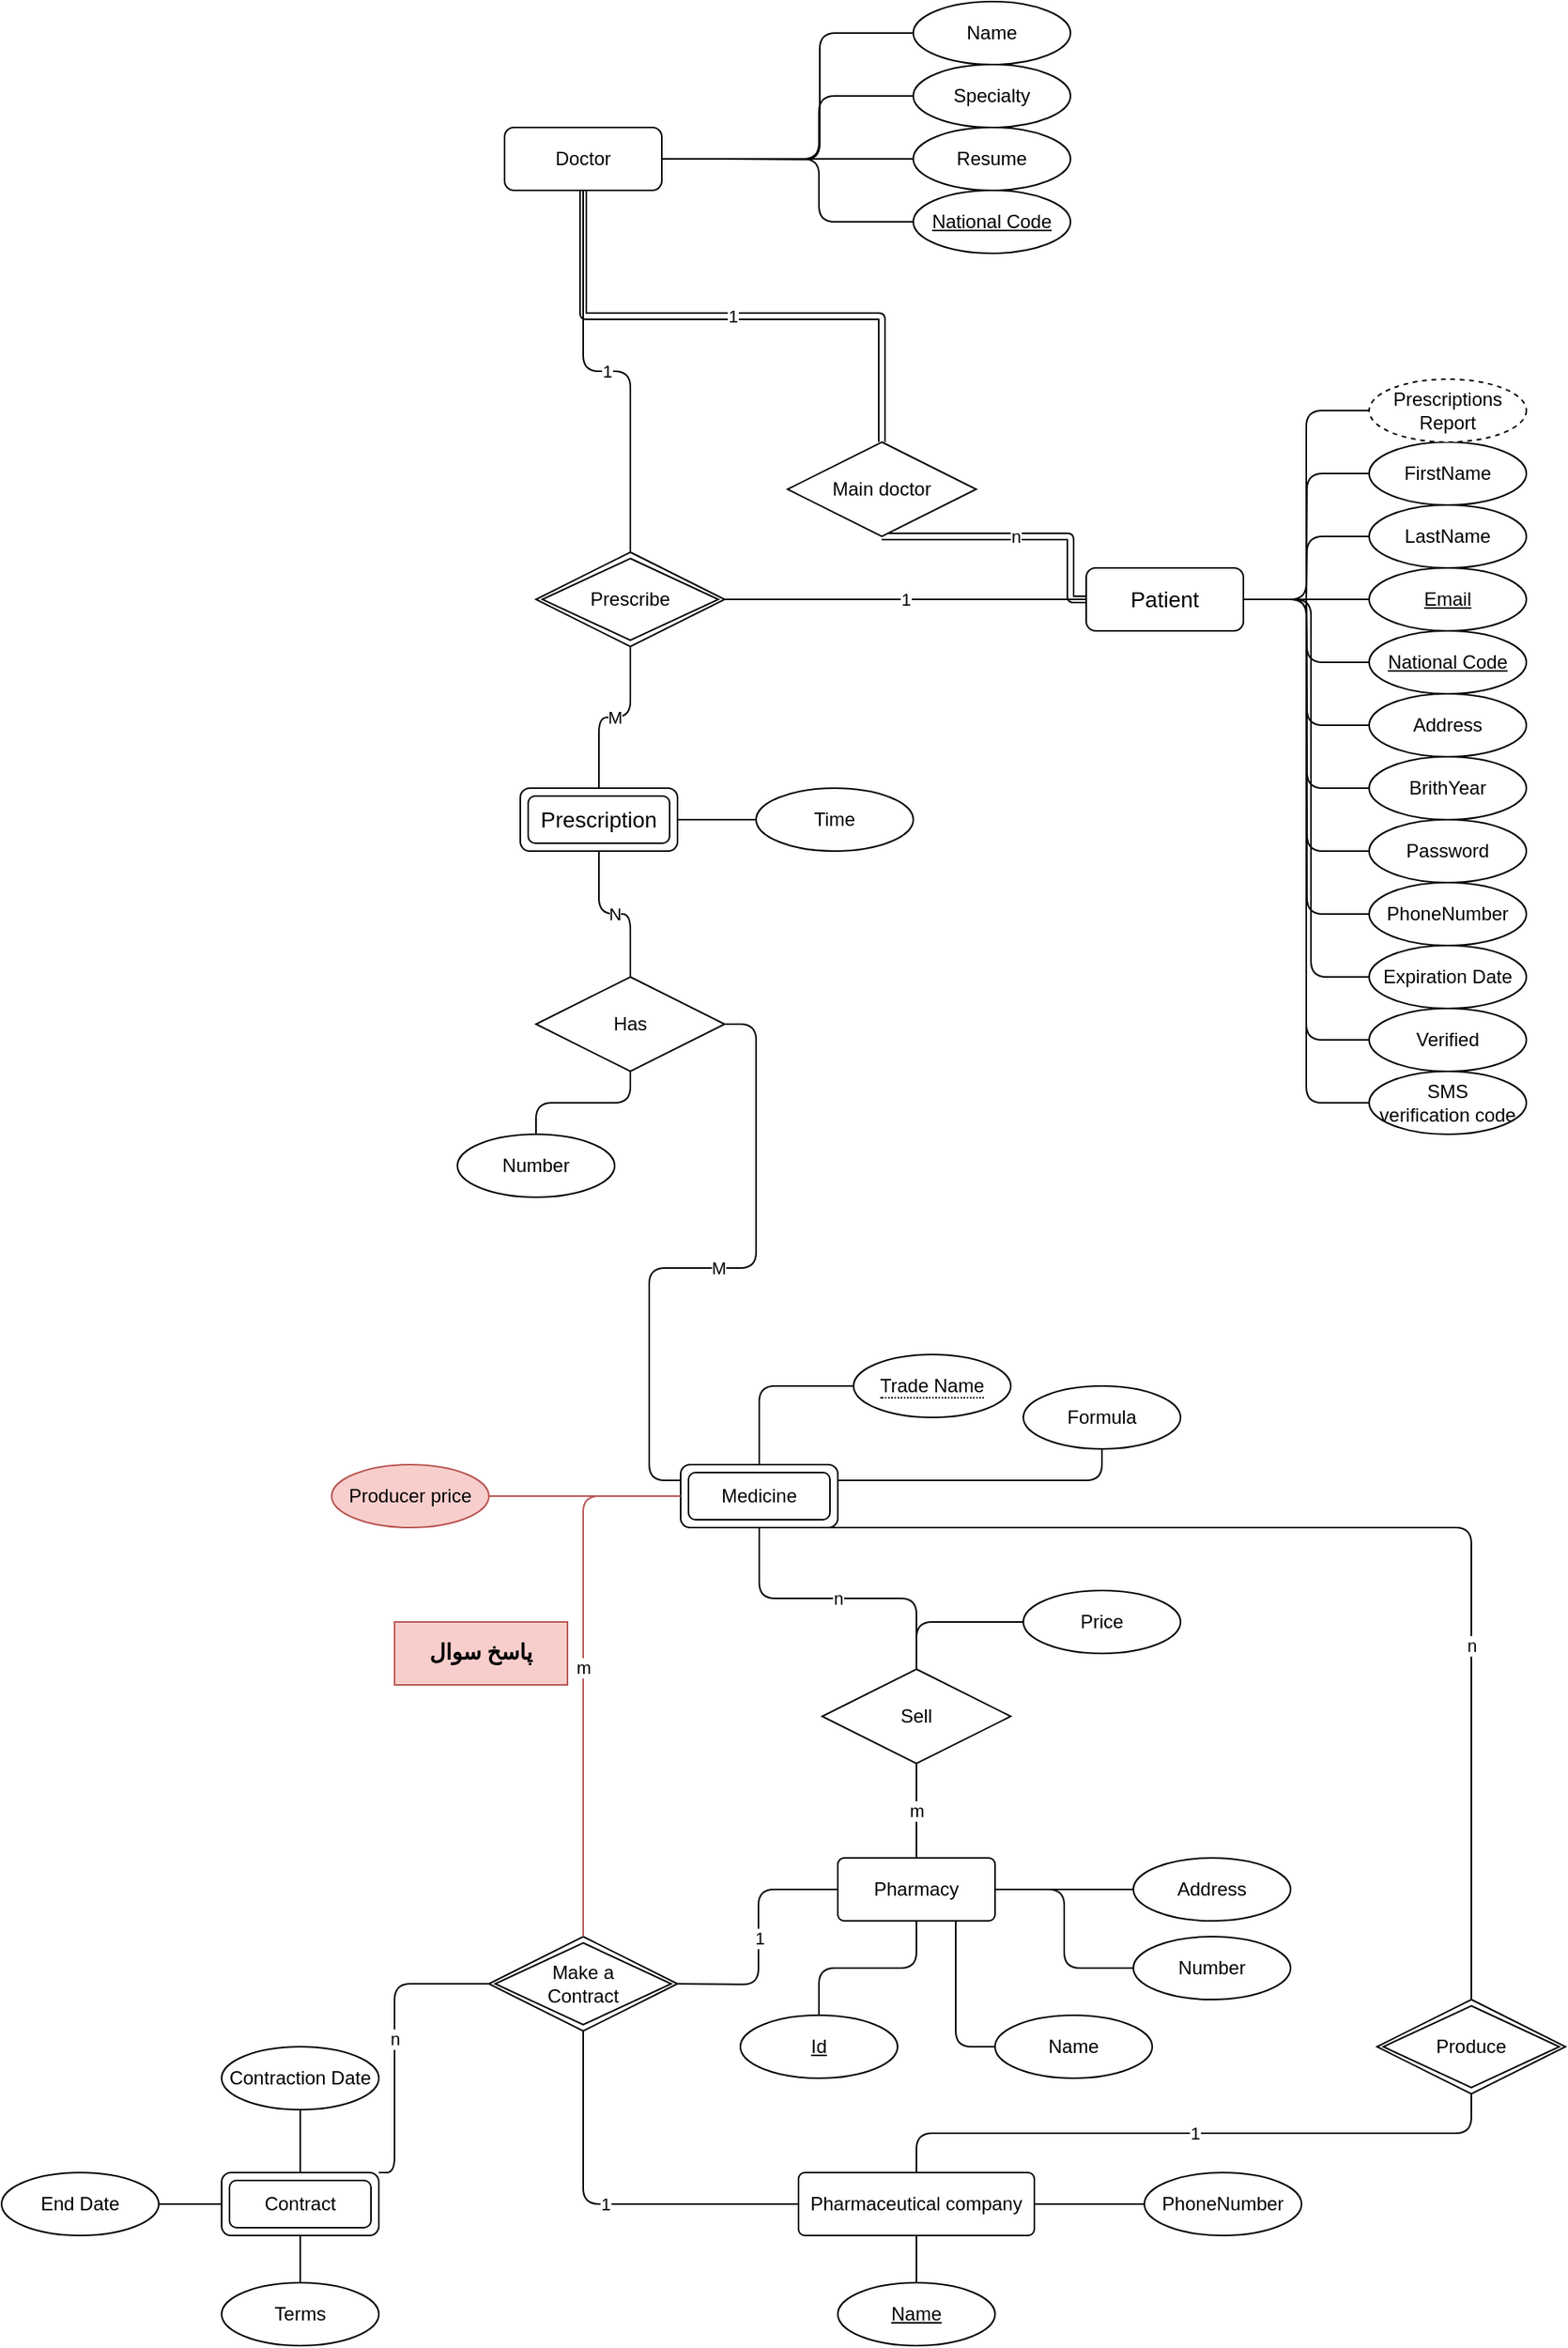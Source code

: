 <mxfile version="13.9.0" type="github">
  <diagram id="3Uqqz-HwGzEVKcPvN1r-" name="Page-1">
    <mxGraphModel dx="1048" dy="1724" grid="1" gridSize="10" guides="1" tooltips="1" connect="1" arrows="1" fold="1" page="1" pageScale="1" pageWidth="850" pageHeight="1100" math="0" shadow="0">
      <root>
        <mxCell id="0" />
        <mxCell id="1" parent="0" />
        <mxCell id="jq598GdiDPPnOHNtVYbr-6" value="1" style="edgeStyle=orthogonalEdgeStyle;rounded=1;orthogonalLoop=1;jettySize=auto;html=1;exitX=0.5;exitY=1;exitDx=0;exitDy=0;entryX=0.5;entryY=0;entryDx=0;entryDy=0;endArrow=none;endFill=0;shape=link;" parent="1" source="hf0el0mzQwPbYzdyHxui-1" target="ugaepD6y6GETPaWi6bnW-48" edge="1">
          <mxGeometry relative="1" as="geometry">
            <mxPoint x="720" y="-290" as="sourcePoint" />
          </mxGeometry>
        </mxCell>
        <mxCell id="jq598GdiDPPnOHNtVYbr-7" value="1" style="edgeStyle=orthogonalEdgeStyle;rounded=1;orthogonalLoop=1;jettySize=auto;html=1;exitX=0.5;exitY=1;exitDx=0;exitDy=0;entryX=0.5;entryY=0;entryDx=0;entryDy=0;endArrow=none;endFill=0;" parent="1" source="hf0el0mzQwPbYzdyHxui-1" target="ugaepD6y6GETPaWi6bnW-89" edge="1">
          <mxGeometry relative="1" as="geometry">
            <mxPoint x="720" y="-290" as="sourcePoint" />
          </mxGeometry>
        </mxCell>
        <mxCell id="jq598GdiDPPnOHNtVYbr-8" style="edgeStyle=orthogonalEdgeStyle;rounded=1;orthogonalLoop=1;jettySize=auto;html=1;exitX=1;exitY=0.5;exitDx=0;exitDy=0;entryX=0;entryY=0.5;entryDx=0;entryDy=0;endArrow=none;endFill=0;" parent="1" target="ugaepD6y6GETPaWi6bnW-36" edge="1">
          <mxGeometry relative="1" as="geometry">
            <mxPoint x="800" y="-350" as="sourcePoint" />
          </mxGeometry>
        </mxCell>
        <mxCell id="jq598GdiDPPnOHNtVYbr-20" style="edgeStyle=orthogonalEdgeStyle;rounded=1;orthogonalLoop=1;jettySize=auto;html=1;exitX=0;exitY=0.5;exitDx=0;exitDy=0;entryX=1;entryY=0.5;entryDx=0;entryDy=0;endArrow=none;endFill=0;" parent="1" source="ugaepD6y6GETPaWi6bnW-9" edge="1">
          <mxGeometry relative="1" as="geometry">
            <mxPoint x="1170" y="-70" as="targetPoint" />
          </mxGeometry>
        </mxCell>
        <mxCell id="ugaepD6y6GETPaWi6bnW-9" value="National Code" style="ellipse;whiteSpace=wrap;html=1;align=center;fontStyle=4;" parent="1" vertex="1">
          <mxGeometry x="1210" y="-50" width="100" height="40" as="geometry" />
        </mxCell>
        <mxCell id="jq598GdiDPPnOHNtVYbr-14" style="edgeStyle=orthogonalEdgeStyle;rounded=1;orthogonalLoop=1;jettySize=auto;html=1;exitX=0;exitY=0.5;exitDx=0;exitDy=0;entryX=1;entryY=0.5;entryDx=0;entryDy=0;endArrow=none;endFill=0;" parent="1" source="ugaepD6y6GETPaWi6bnW-10" edge="1">
          <mxGeometry relative="1" as="geometry">
            <mxPoint x="1170" y="-70" as="targetPoint" />
          </mxGeometry>
        </mxCell>
        <mxCell id="ugaepD6y6GETPaWi6bnW-10" value="FirstName" style="ellipse;whiteSpace=wrap;html=1;align=center;" parent="1" vertex="1">
          <mxGeometry x="1210" y="-170" width="100" height="40" as="geometry" />
        </mxCell>
        <mxCell id="jq598GdiDPPnOHNtVYbr-21" style="edgeStyle=orthogonalEdgeStyle;rounded=1;orthogonalLoop=1;jettySize=auto;html=1;exitX=0;exitY=0.5;exitDx=0;exitDy=0;endArrow=none;endFill=0;" parent="1" source="ugaepD6y6GETPaWi6bnW-11" edge="1">
          <mxGeometry relative="1" as="geometry">
            <mxPoint x="1170" y="-70" as="targetPoint" />
          </mxGeometry>
        </mxCell>
        <mxCell id="ugaepD6y6GETPaWi6bnW-11" value="Address" style="ellipse;whiteSpace=wrap;html=1;align=center;" parent="1" vertex="1">
          <mxGeometry x="1210" y="-10" width="100" height="40" as="geometry" />
        </mxCell>
        <mxCell id="jq598GdiDPPnOHNtVYbr-18" style="edgeStyle=orthogonalEdgeStyle;rounded=1;orthogonalLoop=1;jettySize=auto;html=1;exitX=0;exitY=0.5;exitDx=0;exitDy=0;entryX=1;entryY=0.5;entryDx=0;entryDy=0;endArrow=none;endFill=0;" parent="1" source="U2zwgw2ucsHUfjlkLK7F-1" edge="1">
          <mxGeometry relative="1" as="geometry">
            <mxPoint x="1170" y="-70" as="targetPoint" />
            <mxPoint x="1290" y="-70" as="sourcePoint" />
          </mxGeometry>
        </mxCell>
        <mxCell id="jq598GdiDPPnOHNtVYbr-17" style="edgeStyle=orthogonalEdgeStyle;rounded=1;orthogonalLoop=1;jettySize=auto;html=1;exitX=0;exitY=0.5;exitDx=0;exitDy=0;entryX=1;entryY=0.5;entryDx=0;entryDy=0;endArrow=none;endFill=0;" parent="1" source="ugaepD6y6GETPaWi6bnW-13" edge="1">
          <mxGeometry relative="1" as="geometry">
            <mxPoint x="1170" y="-70" as="targetPoint" />
          </mxGeometry>
        </mxCell>
        <mxCell id="ugaepD6y6GETPaWi6bnW-13" value="LastName" style="ellipse;whiteSpace=wrap;html=1;align=center;" parent="1" vertex="1">
          <mxGeometry x="1210" y="-130" width="100" height="40" as="geometry" />
        </mxCell>
        <mxCell id="jq598GdiDPPnOHNtVYbr-22" style="edgeStyle=orthogonalEdgeStyle;rounded=1;orthogonalLoop=1;jettySize=auto;html=1;exitX=0;exitY=0.5;exitDx=0;exitDy=0;entryX=1;entryY=0.5;entryDx=0;entryDy=0;endArrow=none;endFill=0;" parent="1" source="ugaepD6y6GETPaWi6bnW-14" edge="1">
          <mxGeometry relative="1" as="geometry">
            <mxPoint x="1170" y="-70" as="targetPoint" />
          </mxGeometry>
        </mxCell>
        <mxCell id="ugaepD6y6GETPaWi6bnW-14" value="BrithYear" style="ellipse;whiteSpace=wrap;html=1;align=center;" parent="1" vertex="1">
          <mxGeometry x="1210" y="30" width="100" height="40" as="geometry" />
        </mxCell>
        <mxCell id="jq598GdiDPPnOHNtVYbr-13" style="edgeStyle=orthogonalEdgeStyle;rounded=1;orthogonalLoop=1;jettySize=auto;html=1;exitX=0;exitY=0.5;exitDx=0;exitDy=0;entryX=1;entryY=0.5;entryDx=0;entryDy=0;endArrow=none;endFill=0;" parent="1" source="ugaepD6y6GETPaWi6bnW-35" edge="1">
          <mxGeometry relative="1" as="geometry">
            <mxPoint x="800" y="-350" as="targetPoint" />
            <Array as="points">
              <mxPoint x="860" y="-310" />
              <mxPoint x="860" y="-350" />
            </Array>
          </mxGeometry>
        </mxCell>
        <mxCell id="ugaepD6y6GETPaWi6bnW-35" value="National Code" style="ellipse;whiteSpace=wrap;html=1;align=center;fontStyle=4;" parent="1" vertex="1">
          <mxGeometry x="920" y="-330" width="100" height="40" as="geometry" />
        </mxCell>
        <mxCell id="ugaepD6y6GETPaWi6bnW-36" value="Name" style="ellipse;whiteSpace=wrap;html=1;align=center;" parent="1" vertex="1">
          <mxGeometry x="920" y="-450" width="100" height="40" as="geometry" />
        </mxCell>
        <mxCell id="ugaepD6y6GETPaWi6bnW-38" style="edgeStyle=orthogonalEdgeStyle;rounded=0;orthogonalLoop=1;jettySize=auto;html=1;exitX=0;exitY=0.5;exitDx=0;exitDy=0;entryX=1;entryY=0.5;entryDx=0;entryDy=0;strokeColor=none;" parent="1" source="ugaepD6y6GETPaWi6bnW-39" edge="1">
          <mxGeometry relative="1" as="geometry">
            <mxPoint x="830" y="-320" as="targetPoint" />
          </mxGeometry>
        </mxCell>
        <mxCell id="jq598GdiDPPnOHNtVYbr-10" style="edgeStyle=orthogonalEdgeStyle;rounded=1;orthogonalLoop=1;jettySize=auto;html=1;exitX=0;exitY=0.5;exitDx=0;exitDy=0;entryX=1;entryY=0.5;entryDx=0;entryDy=0;endArrow=none;endFill=0;" parent="1" source="ugaepD6y6GETPaWi6bnW-39" edge="1">
          <mxGeometry relative="1" as="geometry">
            <mxPoint x="800" y="-350" as="targetPoint" />
          </mxGeometry>
        </mxCell>
        <mxCell id="ugaepD6y6GETPaWi6bnW-39" value="Resume" style="ellipse;whiteSpace=wrap;html=1;align=center;" parent="1" vertex="1">
          <mxGeometry x="920" y="-370" width="100" height="40" as="geometry" />
        </mxCell>
        <mxCell id="jq598GdiDPPnOHNtVYbr-12" style="edgeStyle=orthogonalEdgeStyle;rounded=1;orthogonalLoop=1;jettySize=auto;html=1;exitX=0;exitY=0.5;exitDx=0;exitDy=0;entryX=1;entryY=0.5;entryDx=0;entryDy=0;endArrow=none;endFill=0;" parent="1" source="ugaepD6y6GETPaWi6bnW-40" edge="1">
          <mxGeometry relative="1" as="geometry">
            <mxPoint x="800" y="-350" as="targetPoint" />
            <Array as="points">
              <mxPoint x="860" y="-390" />
              <mxPoint x="860" y="-350" />
            </Array>
          </mxGeometry>
        </mxCell>
        <mxCell id="ugaepD6y6GETPaWi6bnW-40" value="Specialty" style="ellipse;whiteSpace=wrap;html=1;align=center;" parent="1" vertex="1">
          <mxGeometry x="920" y="-410" width="100" height="40" as="geometry" />
        </mxCell>
        <mxCell id="jq598GdiDPPnOHNtVYbr-5" value="n" style="edgeStyle=orthogonalEdgeStyle;rounded=1;orthogonalLoop=1;jettySize=auto;html=1;exitX=0.5;exitY=1;exitDx=0;exitDy=0;endArrow=none;endFill=0;entryX=0;entryY=0.5;entryDx=0;entryDy=0;shape=link;" parent="1" source="ugaepD6y6GETPaWi6bnW-48" target="hf0el0mzQwPbYzdyHxui-4" edge="1">
          <mxGeometry relative="1" as="geometry">
            <mxPoint x="1010" y="-70" as="targetPoint" />
            <Array as="points">
              <mxPoint x="1020" y="-110" />
              <mxPoint x="1020" y="-70" />
            </Array>
          </mxGeometry>
        </mxCell>
        <mxCell id="ugaepD6y6GETPaWi6bnW-48" value="Main doctor" style="shape=rhombus;perimeter=rhombusPerimeter;whiteSpace=wrap;html=1;align=center;" parent="1" vertex="1">
          <mxGeometry x="840" y="-170" width="120" height="60" as="geometry" />
        </mxCell>
        <mxCell id="jq598GdiDPPnOHNtVYbr-27" value="M" style="edgeStyle=orthogonalEdgeStyle;rounded=1;orthogonalLoop=1;jettySize=auto;html=1;exitX=1;exitY=0.5;exitDx=0;exitDy=0;entryX=0;entryY=0.25;entryDx=0;entryDy=0;endArrow=none;endFill=0;" parent="1" source="ugaepD6y6GETPaWi6bnW-84" target="5_9MckT21nOwtwx4yxyx-10" edge="1">
          <mxGeometry relative="1" as="geometry">
            <mxPoint x="1342" y="230" as="targetPoint" />
          </mxGeometry>
        </mxCell>
        <mxCell id="HElWgE2D9aKsv8cMoniC-4" style="edgeStyle=orthogonalEdgeStyle;rounded=1;orthogonalLoop=1;jettySize=auto;html=1;exitX=0.5;exitY=1;exitDx=0;exitDy=0;entryX=0.5;entryY=0;entryDx=0;entryDy=0;endArrow=none;endFill=0;" parent="1" source="ugaepD6y6GETPaWi6bnW-84" target="ugaepD6y6GETPaWi6bnW-100" edge="1">
          <mxGeometry relative="1" as="geometry" />
        </mxCell>
        <mxCell id="ugaepD6y6GETPaWi6bnW-84" value="Has" style="shape=rhombus;perimeter=rhombusPerimeter;whiteSpace=wrap;html=1;align=center;" parent="1" vertex="1">
          <mxGeometry x="680" y="170" width="120" height="60" as="geometry" />
        </mxCell>
        <mxCell id="jq598GdiDPPnOHNtVYbr-1" value="M" style="edgeStyle=orthogonalEdgeStyle;rounded=1;orthogonalLoop=1;jettySize=auto;html=1;exitX=0.5;exitY=1;exitDx=0;exitDy=0;entryX=0.5;entryY=0;entryDx=0;entryDy=0;endArrow=none;endFill=0;" parent="1" source="ugaepD6y6GETPaWi6bnW-89" target="TroC2VPjJruafwFXJ5In-9" edge="1">
          <mxGeometry relative="1" as="geometry" />
        </mxCell>
        <mxCell id="jq598GdiDPPnOHNtVYbr-4" value="1" style="edgeStyle=orthogonalEdgeStyle;rounded=1;orthogonalLoop=1;jettySize=auto;html=1;exitX=1;exitY=0.5;exitDx=0;exitDy=0;entryX=0;entryY=0.5;entryDx=0;entryDy=0;endArrow=none;endFill=0;" parent="1" source="ugaepD6y6GETPaWi6bnW-89" target="hf0el0mzQwPbYzdyHxui-4" edge="1">
          <mxGeometry relative="1" as="geometry">
            <mxPoint x="1010" y="-70" as="targetPoint" />
          </mxGeometry>
        </mxCell>
        <mxCell id="ugaepD6y6GETPaWi6bnW-89" value="Prescribe" style="shape=rhombus;double=1;perimeter=rhombusPerimeter;whiteSpace=wrap;html=1;align=center;" parent="1" vertex="1">
          <mxGeometry x="680" y="-100" width="120" height="60" as="geometry" />
        </mxCell>
        <mxCell id="ugaepD6y6GETPaWi6bnW-100" value="Number" style="ellipse;whiteSpace=wrap;html=1;align=center;rounded=1;shadow=0;glass=0;sketch=0;strokeColor=#000000;gradientColor=none;" parent="1" vertex="1">
          <mxGeometry x="630" y="270" width="100" height="40" as="geometry" />
        </mxCell>
        <mxCell id="YTywsoZUvdwquD--0uIc-24" value="n" style="edgeStyle=orthogonalEdgeStyle;rounded=1;orthogonalLoop=1;jettySize=auto;html=1;exitX=1;exitY=0;exitDx=0;exitDy=0;entryX=0;entryY=0.5;entryDx=0;entryDy=0;endArrow=none;endFill=0;strokeColor=#000000;" parent="1" source="YTywsoZUvdwquD--0uIc-2" target="5_9MckT21nOwtwx4yxyx-2" edge="1">
          <mxGeometry relative="1" as="geometry">
            <mxPoint x="710" y="840" as="targetPoint" />
            <Array as="points">
              <mxPoint x="590" y="930" />
              <mxPoint x="590" y="810" />
            </Array>
          </mxGeometry>
        </mxCell>
        <mxCell id="YTywsoZUvdwquD--0uIc-2" value="Contract" style="shape=ext;margin=3;double=1;whiteSpace=wrap;html=1;align=center;rounded=1;" parent="1" vertex="1">
          <mxGeometry x="480" y="930" width="100" height="40" as="geometry" />
        </mxCell>
        <mxCell id="YTywsoZUvdwquD--0uIc-4" value="" style="edgeStyle=orthogonalEdgeStyle;rounded=0;orthogonalLoop=1;jettySize=auto;html=1;endArrow=none;endFill=0;" parent="1" source="YTywsoZUvdwquD--0uIc-3" target="YTywsoZUvdwquD--0uIc-2" edge="1">
          <mxGeometry relative="1" as="geometry" />
        </mxCell>
        <mxCell id="YTywsoZUvdwquD--0uIc-3" value="Contraction Date" style="ellipse;whiteSpace=wrap;html=1;align=center;" parent="1" vertex="1">
          <mxGeometry x="480" y="850" width="100" height="40" as="geometry" />
        </mxCell>
        <mxCell id="YTywsoZUvdwquD--0uIc-6" value="" style="edgeStyle=orthogonalEdgeStyle;rounded=0;orthogonalLoop=1;jettySize=auto;html=1;endArrow=none;endFill=0;" parent="1" source="YTywsoZUvdwquD--0uIc-5" target="YTywsoZUvdwquD--0uIc-2" edge="1">
          <mxGeometry relative="1" as="geometry" />
        </mxCell>
        <mxCell id="YTywsoZUvdwquD--0uIc-5" value="&lt;div&gt;End Date&lt;/div&gt;" style="ellipse;whiteSpace=wrap;html=1;align=center;" parent="1" vertex="1">
          <mxGeometry x="340" y="930" width="100" height="40" as="geometry" />
        </mxCell>
        <mxCell id="YTywsoZUvdwquD--0uIc-9" value="" style="edgeStyle=orthogonalEdgeStyle;rounded=0;orthogonalLoop=1;jettySize=auto;html=1;endArrow=none;endFill=0;" parent="1" source="YTywsoZUvdwquD--0uIc-7" target="YTywsoZUvdwquD--0uIc-2" edge="1">
          <mxGeometry relative="1" as="geometry" />
        </mxCell>
        <mxCell id="YTywsoZUvdwquD--0uIc-7" value="Terms" style="ellipse;whiteSpace=wrap;html=1;align=center;" parent="1" vertex="1">
          <mxGeometry x="480" y="1000" width="100" height="40" as="geometry" />
        </mxCell>
        <mxCell id="YTywsoZUvdwquD--0uIc-18" value="1" style="edgeStyle=orthogonalEdgeStyle;rounded=1;orthogonalLoop=1;jettySize=auto;html=1;endArrow=none;endFill=0;entryX=0.5;entryY=1;entryDx=0;entryDy=0;" parent="1" source="YTywsoZUvdwquD--0uIc-10" target="5_9MckT21nOwtwx4yxyx-2" edge="1">
          <mxGeometry relative="1" as="geometry">
            <mxPoint x="750" y="950" as="targetPoint" />
          </mxGeometry>
        </mxCell>
        <mxCell id="YTywsoZUvdwquD--0uIc-10" value="Pharmaceutical company" style="rounded=1;arcSize=10;whiteSpace=wrap;html=1;align=center;" parent="1" vertex="1">
          <mxGeometry x="847" y="930" width="150" height="40" as="geometry" />
        </mxCell>
        <mxCell id="YTywsoZUvdwquD--0uIc-13" value="" style="edgeStyle=orthogonalEdgeStyle;rounded=0;orthogonalLoop=1;jettySize=auto;html=1;endArrow=none;endFill=0;" parent="1" source="YTywsoZUvdwquD--0uIc-11" target="YTywsoZUvdwquD--0uIc-10" edge="1">
          <mxGeometry relative="1" as="geometry" />
        </mxCell>
        <mxCell id="YTywsoZUvdwquD--0uIc-11" value="Name" style="ellipse;whiteSpace=wrap;html=1;align=center;fontStyle=4;" parent="1" vertex="1">
          <mxGeometry x="872" y="1000" width="100" height="40" as="geometry" />
        </mxCell>
        <mxCell id="YTywsoZUvdwquD--0uIc-15" value="" style="edgeStyle=orthogonalEdgeStyle;rounded=0;orthogonalLoop=1;jettySize=auto;html=1;endArrow=none;endFill=0;" parent="1" source="YTywsoZUvdwquD--0uIc-14" target="YTywsoZUvdwquD--0uIc-10" edge="1">
          <mxGeometry relative="1" as="geometry" />
        </mxCell>
        <mxCell id="YTywsoZUvdwquD--0uIc-14" value="PhoneNumber" style="ellipse;whiteSpace=wrap;html=1;align=center;" parent="1" vertex="1">
          <mxGeometry x="1067" y="930" width="100" height="40" as="geometry" />
        </mxCell>
        <mxCell id="YTywsoZUvdwquD--0uIc-22" value="Pharmacy" style="rounded=1;arcSize=10;whiteSpace=wrap;html=1;align=center;" parent="1" vertex="1">
          <mxGeometry x="872" y="730" width="100" height="40" as="geometry" />
        </mxCell>
        <mxCell id="YTywsoZUvdwquD--0uIc-26" value="1" style="edgeStyle=orthogonalEdgeStyle;rounded=1;orthogonalLoop=1;jettySize=auto;html=1;exitX=1;exitY=0.5;exitDx=0;exitDy=0;entryX=0;entryY=0.5;entryDx=0;entryDy=0;endArrow=none;endFill=0;strokeColor=#000000;" parent="1" target="YTywsoZUvdwquD--0uIc-22" edge="1">
          <mxGeometry relative="1" as="geometry">
            <mxPoint x="770" y="810" as="sourcePoint" />
          </mxGeometry>
        </mxCell>
        <mxCell id="YTywsoZUvdwquD--0uIc-28" value="" style="edgeStyle=orthogonalEdgeStyle;rounded=1;orthogonalLoop=1;jettySize=auto;html=1;endArrow=none;endFill=0;strokeColor=#000000;" parent="1" source="YTywsoZUvdwquD--0uIc-27" target="YTywsoZUvdwquD--0uIc-22" edge="1">
          <mxGeometry relative="1" as="geometry" />
        </mxCell>
        <mxCell id="YTywsoZUvdwquD--0uIc-27" value="Id" style="ellipse;whiteSpace=wrap;html=1;align=center;fontStyle=4;" parent="1" vertex="1">
          <mxGeometry x="810" y="830" width="100" height="40" as="geometry" />
        </mxCell>
        <mxCell id="YTywsoZUvdwquD--0uIc-33" style="edgeStyle=orthogonalEdgeStyle;rounded=1;orthogonalLoop=1;jettySize=auto;html=1;exitX=0;exitY=0.5;exitDx=0;exitDy=0;entryX=0.75;entryY=1;entryDx=0;entryDy=0;endArrow=none;endFill=0;strokeColor=#000000;" parent="1" source="YTywsoZUvdwquD--0uIc-29" target="YTywsoZUvdwquD--0uIc-22" edge="1">
          <mxGeometry relative="1" as="geometry" />
        </mxCell>
        <mxCell id="YTywsoZUvdwquD--0uIc-29" value="Name" style="ellipse;whiteSpace=wrap;html=1;align=center;" parent="1" vertex="1">
          <mxGeometry x="972" y="830" width="100" height="40" as="geometry" />
        </mxCell>
        <mxCell id="YTywsoZUvdwquD--0uIc-35" value="" style="edgeStyle=orthogonalEdgeStyle;rounded=1;orthogonalLoop=1;jettySize=auto;html=1;endArrow=none;endFill=0;strokeColor=#000000;" parent="1" source="YTywsoZUvdwquD--0uIc-34" target="YTywsoZUvdwquD--0uIc-22" edge="1">
          <mxGeometry relative="1" as="geometry" />
        </mxCell>
        <mxCell id="YTywsoZUvdwquD--0uIc-34" value="Address" style="ellipse;whiteSpace=wrap;html=1;align=center;" parent="1" vertex="1">
          <mxGeometry x="1060" y="730" width="100" height="40" as="geometry" />
        </mxCell>
        <mxCell id="YTywsoZUvdwquD--0uIc-38" style="edgeStyle=orthogonalEdgeStyle;rounded=1;orthogonalLoop=1;jettySize=auto;html=1;exitX=0;exitY=0.5;exitDx=0;exitDy=0;entryX=1;entryY=0.5;entryDx=0;entryDy=0;endArrow=none;endFill=0;strokeColor=#000000;" parent="1" source="YTywsoZUvdwquD--0uIc-36" target="YTywsoZUvdwquD--0uIc-22" edge="1">
          <mxGeometry relative="1" as="geometry" />
        </mxCell>
        <mxCell id="YTywsoZUvdwquD--0uIc-36" value="Number" style="ellipse;whiteSpace=wrap;html=1;align=center;" parent="1" vertex="1">
          <mxGeometry x="1060" y="780" width="100" height="40" as="geometry" />
        </mxCell>
        <mxCell id="jq598GdiDPPnOHNtVYbr-24" style="edgeStyle=orthogonalEdgeStyle;rounded=1;orthogonalLoop=1;jettySize=auto;html=1;exitX=0;exitY=0.5;exitDx=0;exitDy=0;entryX=1;entryY=0.5;entryDx=0;entryDy=0;endArrow=none;endFill=0;" parent="1" source="TroC2VPjJruafwFXJ5In-1" edge="1">
          <mxGeometry relative="1" as="geometry">
            <mxPoint x="1170" y="-70" as="targetPoint" />
          </mxGeometry>
        </mxCell>
        <mxCell id="TroC2VPjJruafwFXJ5In-1" value="Password" style="ellipse;whiteSpace=wrap;html=1;align=center;" parent="1" vertex="1">
          <mxGeometry x="1210" y="70" width="100" height="40" as="geometry" />
        </mxCell>
        <mxCell id="jq598GdiDPPnOHNtVYbr-26" style="edgeStyle=orthogonalEdgeStyle;rounded=1;orthogonalLoop=1;jettySize=auto;html=1;exitX=0;exitY=0.5;exitDx=0;exitDy=0;entryX=1;entryY=0.5;entryDx=0;entryDy=0;endArrow=none;endFill=0;" parent="1" source="TroC2VPjJruafwFXJ5In-2" edge="1">
          <mxGeometry relative="1" as="geometry">
            <mxPoint x="1170" y="-70" as="targetPoint" />
          </mxGeometry>
        </mxCell>
        <mxCell id="TroC2VPjJruafwFXJ5In-2" value="PhoneNumber" style="ellipse;whiteSpace=wrap;html=1;align=center;" parent="1" vertex="1">
          <mxGeometry x="1210" y="110" width="100" height="40" as="geometry" />
        </mxCell>
        <mxCell id="jq598GdiDPPnOHNtVYbr-2" value="N" style="edgeStyle=orthogonalEdgeStyle;rounded=1;orthogonalLoop=1;jettySize=auto;html=1;exitX=0.5;exitY=1;exitDx=0;exitDy=0;entryX=0.5;entryY=0;entryDx=0;entryDy=0;endArrow=none;endFill=0;" parent="1" source="TroC2VPjJruafwFXJ5In-9" target="ugaepD6y6GETPaWi6bnW-84" edge="1">
          <mxGeometry relative="1" as="geometry" />
        </mxCell>
        <mxCell id="HElWgE2D9aKsv8cMoniC-3" style="edgeStyle=orthogonalEdgeStyle;rounded=1;orthogonalLoop=1;jettySize=auto;html=1;exitX=1;exitY=0.5;exitDx=0;exitDy=0;entryX=0;entryY=0.5;entryDx=0;entryDy=0;endArrow=none;endFill=0;" parent="1" source="TroC2VPjJruafwFXJ5In-9" target="HElWgE2D9aKsv8cMoniC-2" edge="1">
          <mxGeometry relative="1" as="geometry" />
        </mxCell>
        <mxCell id="TroC2VPjJruafwFXJ5In-9" value="&lt;span style=&quot;font-size: 14px&quot;&gt;Prescription&lt;/span&gt;" style="shape=ext;margin=3;double=1;whiteSpace=wrap;html=1;align=center;rounded=1;" parent="1" vertex="1">
          <mxGeometry x="670" y="50" width="100" height="40" as="geometry" />
        </mxCell>
        <mxCell id="5_9MckT21nOwtwx4yxyx-2" value="Make a&lt;br&gt;Contract" style="shape=rhombus;double=1;perimeter=rhombusPerimeter;whiteSpace=wrap;html=1;align=center;" parent="1" vertex="1">
          <mxGeometry x="650" y="780" width="120" height="60" as="geometry" />
        </mxCell>
        <mxCell id="5_9MckT21nOwtwx4yxyx-7" style="edgeStyle=orthogonalEdgeStyle;rounded=1;orthogonalLoop=1;jettySize=auto;html=1;exitX=1;exitY=0.5;exitDx=0;exitDy=0;entryX=0.5;entryY=0;entryDx=0;entryDy=0;endArrow=none;endFill=0;" parent="1" source="5_9MckT21nOwtwx4yxyx-10" target="5_9MckT21nOwtwx4yxyx-17" edge="1">
          <mxGeometry relative="1" as="geometry">
            <mxPoint x="972" y="530" as="sourcePoint" />
            <mxPoint x="1290" y="820" as="targetPoint" />
            <Array as="points">
              <mxPoint x="810" y="520" />
              <mxPoint x="1275" y="520" />
            </Array>
          </mxGeometry>
        </mxCell>
        <mxCell id="5_9MckT21nOwtwx4yxyx-9" value="n" style="edgeLabel;html=1;align=center;verticalAlign=middle;resizable=0;points=[];" parent="5_9MckT21nOwtwx4yxyx-7" vertex="1" connectable="0">
          <mxGeometry x="0.469" relative="1" as="geometry">
            <mxPoint as="offset" />
          </mxGeometry>
        </mxCell>
        <mxCell id="5_9MckT21nOwtwx4yxyx-13" style="edgeStyle=orthogonalEdgeStyle;rounded=1;orthogonalLoop=1;jettySize=auto;html=1;exitX=0.5;exitY=1;exitDx=0;exitDy=0;entryX=1;entryY=0.25;entryDx=0;entryDy=0;endArrow=none;endFill=0;" parent="1" source="5_9MckT21nOwtwx4yxyx-5" target="5_9MckT21nOwtwx4yxyx-10" edge="1">
          <mxGeometry relative="1" as="geometry">
            <Array as="points">
              <mxPoint x="1040" y="490" />
            </Array>
          </mxGeometry>
        </mxCell>
        <mxCell id="5_9MckT21nOwtwx4yxyx-5" value="Formula" style="ellipse;whiteSpace=wrap;html=1;align=center;" parent="1" vertex="1">
          <mxGeometry x="990" y="430" width="100" height="40" as="geometry" />
        </mxCell>
        <mxCell id="5_9MckT21nOwtwx4yxyx-8" value="1" style="edgeStyle=orthogonalEdgeStyle;rounded=1;orthogonalLoop=1;jettySize=auto;html=1;exitX=0.5;exitY=1;exitDx=0;exitDy=0;entryX=0.5;entryY=0;entryDx=0;entryDy=0;endArrow=none;endFill=0;" parent="1" source="5_9MckT21nOwtwx4yxyx-17" target="YTywsoZUvdwquD--0uIc-10" edge="1">
          <mxGeometry relative="1" as="geometry">
            <mxPoint x="1290" y="880" as="sourcePoint" />
          </mxGeometry>
        </mxCell>
        <mxCell id="Ek0SnvHR_Yah36xl0WGV-1" value="m" style="edgeStyle=orthogonalEdgeStyle;rounded=1;orthogonalLoop=1;jettySize=auto;html=1;exitX=0;exitY=0.5;exitDx=0;exitDy=0;entryX=0.5;entryY=0;entryDx=0;entryDy=0;endArrow=none;endFill=0;fillColor=#f8cecc;strokeColor=#b85450;" parent="1" source="5_9MckT21nOwtwx4yxyx-10" target="5_9MckT21nOwtwx4yxyx-2" edge="1">
          <mxGeometry relative="1" as="geometry" />
        </mxCell>
        <mxCell id="5_9MckT21nOwtwx4yxyx-10" value="Medicine" style="shape=ext;margin=3;double=1;whiteSpace=wrap;html=1;align=center;rounded=1;" parent="1" vertex="1">
          <mxGeometry x="772" y="480" width="100" height="40" as="geometry" />
        </mxCell>
        <mxCell id="5_9MckT21nOwtwx4yxyx-12" style="edgeStyle=orthogonalEdgeStyle;rounded=1;orthogonalLoop=1;jettySize=auto;html=1;exitX=0;exitY=0.5;exitDx=0;exitDy=0;entryX=0.5;entryY=0;entryDx=0;entryDy=0;endArrow=none;endFill=0;" parent="1" source="5_9MckT21nOwtwx4yxyx-11" target="5_9MckT21nOwtwx4yxyx-10" edge="1">
          <mxGeometry relative="1" as="geometry" />
        </mxCell>
        <mxCell id="5_9MckT21nOwtwx4yxyx-11" value="&lt;span style=&quot;border-bottom: 1px dotted&quot;&gt;Trade Name&lt;br&gt;&lt;/span&gt;" style="ellipse;whiteSpace=wrap;html=1;align=center;" parent="1" vertex="1">
          <mxGeometry x="882" y="410" width="100" height="40" as="geometry" />
        </mxCell>
        <mxCell id="5_9MckT21nOwtwx4yxyx-15" value="m" style="edgeStyle=orthogonalEdgeStyle;rounded=1;orthogonalLoop=1;jettySize=auto;html=1;endArrow=none;endFill=0;" parent="1" source="5_9MckT21nOwtwx4yxyx-14" target="YTywsoZUvdwquD--0uIc-22" edge="1">
          <mxGeometry relative="1" as="geometry" />
        </mxCell>
        <mxCell id="5_9MckT21nOwtwx4yxyx-16" value="n" style="edgeStyle=orthogonalEdgeStyle;rounded=1;orthogonalLoop=1;jettySize=auto;html=1;endArrow=none;endFill=0;" parent="1" source="5_9MckT21nOwtwx4yxyx-14" target="5_9MckT21nOwtwx4yxyx-10" edge="1">
          <mxGeometry relative="1" as="geometry" />
        </mxCell>
        <mxCell id="5_9MckT21nOwtwx4yxyx-14" value="Sell" style="shape=rhombus;perimeter=rhombusPerimeter;whiteSpace=wrap;html=1;align=center;" parent="1" vertex="1">
          <mxGeometry x="862" y="610" width="120" height="60" as="geometry" />
        </mxCell>
        <mxCell id="5_9MckT21nOwtwx4yxyx-17" value="Produce" style="shape=rhombus;double=1;perimeter=rhombusPerimeter;whiteSpace=wrap;html=1;align=center;" parent="1" vertex="1">
          <mxGeometry x="1215" y="820" width="120" height="60" as="geometry" />
        </mxCell>
        <mxCell id="5_9MckT21nOwtwx4yxyx-19" value="" style="edgeStyle=orthogonalEdgeStyle;rounded=1;orthogonalLoop=1;jettySize=auto;html=1;endArrow=none;endFill=0;" parent="1" source="5_9MckT21nOwtwx4yxyx-18" target="5_9MckT21nOwtwx4yxyx-14" edge="1">
          <mxGeometry relative="1" as="geometry" />
        </mxCell>
        <mxCell id="5_9MckT21nOwtwx4yxyx-18" value="Price" style="ellipse;whiteSpace=wrap;html=1;align=center;" parent="1" vertex="1">
          <mxGeometry x="990" y="560" width="100" height="40" as="geometry" />
        </mxCell>
        <mxCell id="HElWgE2D9aKsv8cMoniC-2" value="Time" style="ellipse;whiteSpace=wrap;html=1;align=center;" parent="1" vertex="1">
          <mxGeometry x="820" y="50" width="100" height="40" as="geometry" />
        </mxCell>
        <mxCell id="hf0el0mzQwPbYzdyHxui-3" style="edgeStyle=orthogonalEdgeStyle;rounded=0;orthogonalLoop=1;jettySize=auto;html=1;endArrow=none;endFill=0;" parent="1" source="hf0el0mzQwPbYzdyHxui-1" edge="1">
          <mxGeometry relative="1" as="geometry">
            <mxPoint x="800" y="-350" as="targetPoint" />
          </mxGeometry>
        </mxCell>
        <mxCell id="hf0el0mzQwPbYzdyHxui-1" value="Doctor" style="whiteSpace=wrap;html=1;align=center;rounded=1;" parent="1" vertex="1">
          <mxGeometry x="660" y="-370" width="100" height="40" as="geometry" />
        </mxCell>
        <mxCell id="hf0el0mzQwPbYzdyHxui-5" style="edgeStyle=orthogonalEdgeStyle;rounded=0;orthogonalLoop=1;jettySize=auto;html=1;endArrow=none;endFill=0;" parent="1" source="hf0el0mzQwPbYzdyHxui-4" edge="1">
          <mxGeometry relative="1" as="geometry">
            <mxPoint x="1170" y="-70" as="targetPoint" />
          </mxGeometry>
        </mxCell>
        <mxCell id="hf0el0mzQwPbYzdyHxui-4" value="&lt;span style=&quot;font-size: 14px&quot;&gt;Patient&lt;/span&gt;" style="whiteSpace=wrap;html=1;align=center;rounded=1;" parent="1" vertex="1">
          <mxGeometry x="1030" y="-90" width="100" height="40" as="geometry" />
        </mxCell>
        <mxCell id="U2zwgw2ucsHUfjlkLK7F-1" value="Email" style="ellipse;whiteSpace=wrap;html=1;align=center;fontStyle=4;" parent="1" vertex="1">
          <mxGeometry x="1210" y="-90" width="100" height="40" as="geometry" />
        </mxCell>
        <mxCell id="U2zwgw2ucsHUfjlkLK7F-4" style="edgeStyle=orthogonalEdgeStyle;rounded=1;orthogonalLoop=1;jettySize=auto;html=1;exitX=0;exitY=0.5;exitDx=0;exitDy=0;entryX=1;entryY=0.5;entryDx=0;entryDy=0;endArrow=none;endFill=0;" parent="1" source="U2zwgw2ucsHUfjlkLK7F-2" target="hf0el0mzQwPbYzdyHxui-4" edge="1">
          <mxGeometry relative="1" as="geometry">
            <Array as="points">
              <mxPoint x="1170" y="-190" />
              <mxPoint x="1170" y="-70" />
            </Array>
          </mxGeometry>
        </mxCell>
        <mxCell id="U2zwgw2ucsHUfjlkLK7F-2" value="&lt;span&gt;Prescriptions&lt;br&gt;Report&lt;/span&gt;" style="ellipse;whiteSpace=wrap;html=1;align=center;dashed=1;" parent="1" vertex="1">
          <mxGeometry x="1210" y="-210" width="100" height="40" as="geometry" />
        </mxCell>
        <mxCell id="GkWO1en21YkBrGraY5hr-9" style="edgeStyle=orthogonalEdgeStyle;rounded=1;orthogonalLoop=1;jettySize=auto;html=1;entryX=1;entryY=0.5;entryDx=0;entryDy=0;endArrow=none;endFill=0;" parent="1" source="GkWO1en21YkBrGraY5hr-4" target="hf0el0mzQwPbYzdyHxui-4" edge="1">
          <mxGeometry relative="1" as="geometry" />
        </mxCell>
        <mxCell id="GkWO1en21YkBrGraY5hr-4" value="SMS&lt;br&gt;verification code" style="ellipse;whiteSpace=wrap;html=1;align=center;" parent="1" vertex="1">
          <mxGeometry x="1210" y="230" width="100" height="40" as="geometry" />
        </mxCell>
        <mxCell id="GkWO1en21YkBrGraY5hr-8" style="edgeStyle=orthogonalEdgeStyle;rounded=1;orthogonalLoop=1;jettySize=auto;html=1;exitX=0;exitY=0.5;exitDx=0;exitDy=0;entryX=1;entryY=0.5;entryDx=0;entryDy=0;endArrow=none;endFill=0;" parent="1" source="GkWO1en21YkBrGraY5hr-5" target="hf0el0mzQwPbYzdyHxui-4" edge="1">
          <mxGeometry relative="1" as="geometry" />
        </mxCell>
        <mxCell id="GkWO1en21YkBrGraY5hr-5" value="Verified" style="ellipse;whiteSpace=wrap;html=1;align=center;" parent="1" vertex="1">
          <mxGeometry x="1210" y="190" width="100" height="40" as="geometry" />
        </mxCell>
        <mxCell id="GkWO1en21YkBrGraY5hr-7" style="edgeStyle=orthogonalEdgeStyle;rounded=1;orthogonalLoop=1;jettySize=auto;html=1;entryX=1;entryY=0.5;entryDx=0;entryDy=0;endArrow=none;endFill=0;" parent="1" source="GkWO1en21YkBrGraY5hr-6" target="hf0el0mzQwPbYzdyHxui-4" edge="1">
          <mxGeometry relative="1" as="geometry">
            <Array as="points">
              <mxPoint x="1173" y="170" />
              <mxPoint x="1173" y="-70" />
            </Array>
          </mxGeometry>
        </mxCell>
        <mxCell id="GkWO1en21YkBrGraY5hr-6" value="Expiration Date" style="ellipse;whiteSpace=wrap;html=1;align=center;" parent="1" vertex="1">
          <mxGeometry x="1210" y="150" width="100" height="40" as="geometry" />
        </mxCell>
        <mxCell id="Ek0SnvHR_Yah36xl0WGV-5" value="&lt;font size=&quot;1&quot;&gt;&lt;b&gt;&lt;font style=&quot;font-size: 14px&quot; face=&quot;B Zar&quot;&gt;پاسخ سوال&lt;/font&gt;&lt;/b&gt;&lt;/font&gt;" style="text;html=1;strokeColor=#b85450;fillColor=#f8cecc;align=center;verticalAlign=middle;whiteSpace=wrap;rounded=0;" parent="1" vertex="1">
          <mxGeometry x="590" y="580" width="110" height="40" as="geometry" />
        </mxCell>
        <mxCell id="Ek0SnvHR_Yah36xl0WGV-7" style="edgeStyle=orthogonalEdgeStyle;rounded=1;orthogonalLoop=1;jettySize=auto;html=1;exitX=1;exitY=0.5;exitDx=0;exitDy=0;entryX=0;entryY=0.5;entryDx=0;entryDy=0;endArrow=none;endFill=0;fillColor=#f8cecc;strokeColor=#b85450;" parent="1" source="Ek0SnvHR_Yah36xl0WGV-6" target="5_9MckT21nOwtwx4yxyx-10" edge="1">
          <mxGeometry relative="1" as="geometry" />
        </mxCell>
        <mxCell id="Ek0SnvHR_Yah36xl0WGV-6" value="Producer price" style="ellipse;whiteSpace=wrap;html=1;align=center;fillColor=#f8cecc;strokeColor=#b85450;" parent="1" vertex="1">
          <mxGeometry x="550" y="480" width="100" height="40" as="geometry" />
        </mxCell>
      </root>
    </mxGraphModel>
  </diagram>
</mxfile>
